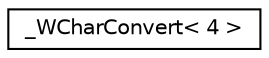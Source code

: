 digraph "Graphical Class Hierarchy"
{
  edge [fontname="Helvetica",fontsize="10",labelfontname="Helvetica",labelfontsize="10"];
  node [fontname="Helvetica",fontsize="10",shape=record];
  rankdir="LR";
  Node1 [label="_WCharConvert\< 4 \>",height=0.2,width=0.4,color="black", fillcolor="white", style="filled",URL="$struct___w_char_convert_3_014_01_4.xhtml"];
}
